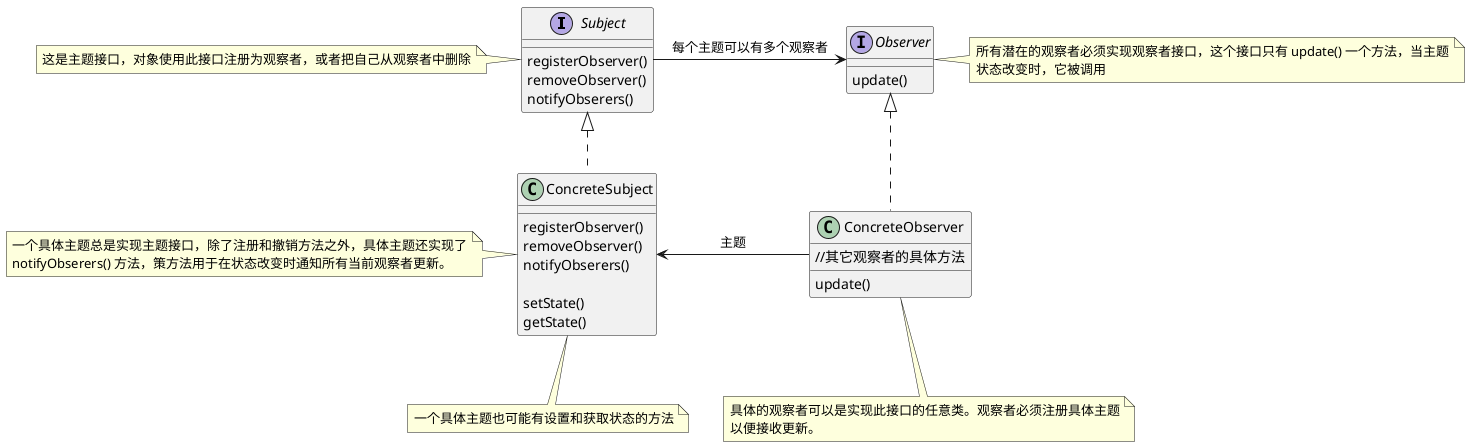 @startuml
interface Subject{
    registerObserver()
    removeObserver()
    notifyObserers()
}

interface Observer{
    update()
}

class ConcreteSubject{
    registerObserver()
    removeObserver()
    notifyObserers()

    setState()
    getState()
}

class ConcreteObserver{
    update()
    //其它观察者的具体方法
}

Subject <|.. ConcreteSubject
Observer <|.. ConcreteObserver
Subject -right-> Observer:每个主题可以有多个观察者
ConcreteSubject <-right- ConcreteObserver:主题

note left of Subject
    这是主题接口，对象使用此接口注册为观察者，或者把自己从观察者中删除
end note

note left of ConcreteSubject
    一个具体主题总是实现主题接口，除了注册和撤销方法之外，具体主题还实现了
    notifyObserers() 方法，策方法用于在状态改变时通知所有当前观察者更新。
end note

note bottom of ConcreteSubject
    一个具体主题也可能有设置和获取状态的方法
end note

note right of Observer
    所有潜在的观察者必须实现观察者接口，这个接口只有 update() 一个方法，当主题
    状态改变时，它被调用
end note

note bottom of ConcreteObserver
    具体的观察者可以是实现此接口的任意类。观察者必须注册具体主题
    以便接收更新。
end note
@enduml